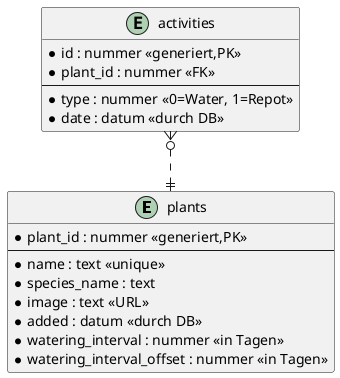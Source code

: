 @startuml

' verhindere Probleme mit gewinkelten Krähenfüßen
skinparam linetype ortho

entity "plants" as plant {
  *plant_id : nummer <<generiert,PK>>
  --
  *name : text <<unique>>
  *species_name : text
  *image : text <<URL>>
  *added : datum <<durch DB>>
  *watering_interval : nummer <<in Tagen>>
  *watering_interval_offset : nummer <<in Tagen>>
}

entity "activities" as log {
  *id : nummer <<generiert,PK>>
  *plant_id : nummer <<FK>>
  --
  *type : nummer <<0=Water, 1=Repot>>
  *date : datum <<durch DB>>
}

log }o..|| plant

@enduml